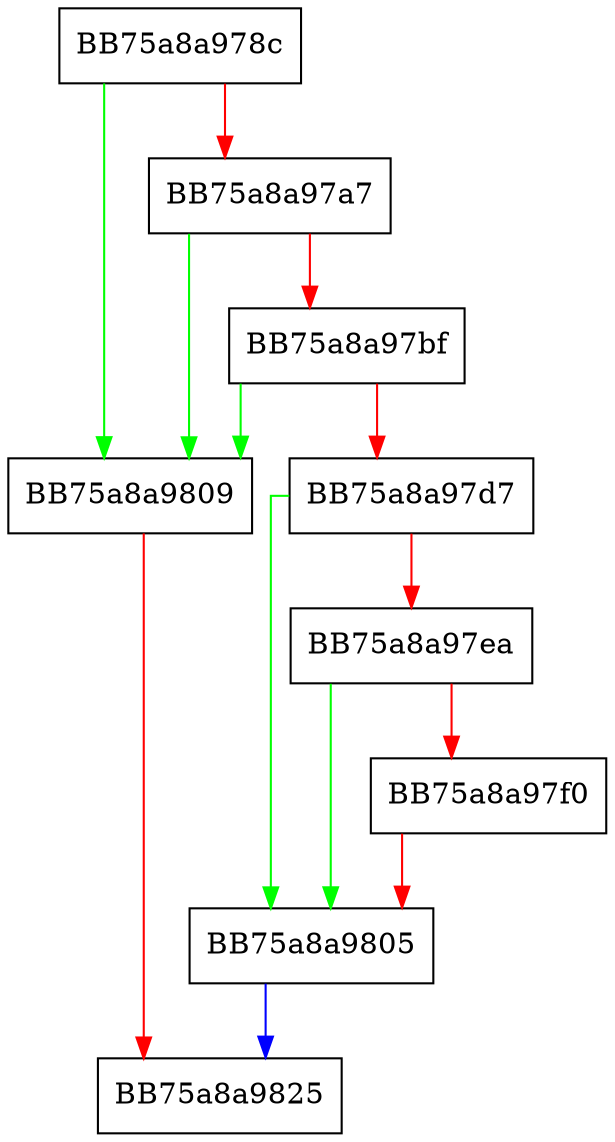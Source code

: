 digraph SetFileRelatedUser {
  node [shape="box"];
  graph [splines=ortho];
  BB75a8a978c -> BB75a8a9809 [color="green"];
  BB75a8a978c -> BB75a8a97a7 [color="red"];
  BB75a8a97a7 -> BB75a8a9809 [color="green"];
  BB75a8a97a7 -> BB75a8a97bf [color="red"];
  BB75a8a97bf -> BB75a8a9809 [color="green"];
  BB75a8a97bf -> BB75a8a97d7 [color="red"];
  BB75a8a97d7 -> BB75a8a9805 [color="green"];
  BB75a8a97d7 -> BB75a8a97ea [color="red"];
  BB75a8a97ea -> BB75a8a9805 [color="green"];
  BB75a8a97ea -> BB75a8a97f0 [color="red"];
  BB75a8a97f0 -> BB75a8a9805 [color="red"];
  BB75a8a9805 -> BB75a8a9825 [color="blue"];
  BB75a8a9809 -> BB75a8a9825 [color="red"];
}